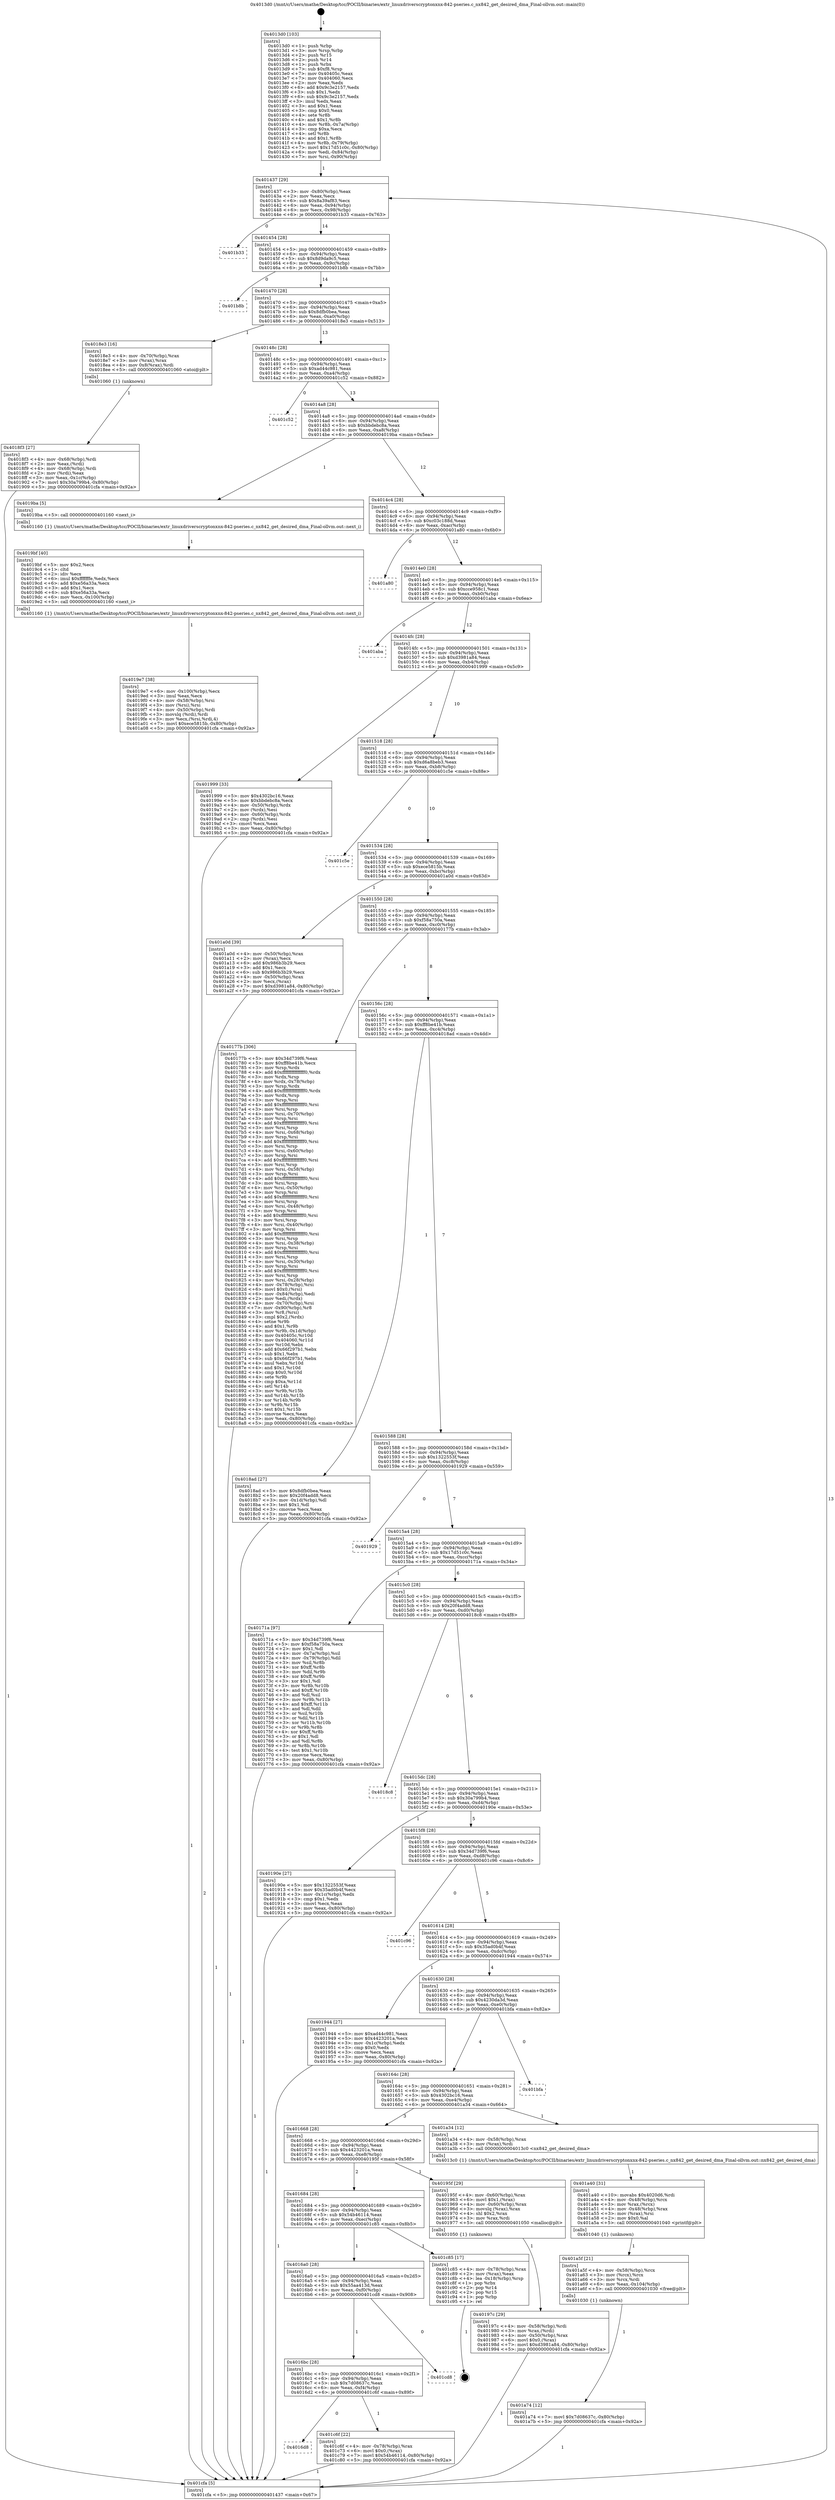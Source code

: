 digraph "0x4013d0" {
  label = "0x4013d0 (/mnt/c/Users/mathe/Desktop/tcc/POCII/binaries/extr_linuxdriverscryptonxnx-842-pseries.c_nx842_get_desired_dma_Final-ollvm.out::main(0))"
  labelloc = "t"
  node[shape=record]

  Entry [label="",width=0.3,height=0.3,shape=circle,fillcolor=black,style=filled]
  "0x401437" [label="{
     0x401437 [29]\l
     | [instrs]\l
     &nbsp;&nbsp;0x401437 \<+3\>: mov -0x80(%rbp),%eax\l
     &nbsp;&nbsp;0x40143a \<+2\>: mov %eax,%ecx\l
     &nbsp;&nbsp;0x40143c \<+6\>: sub $0x8a39af83,%ecx\l
     &nbsp;&nbsp;0x401442 \<+6\>: mov %eax,-0x94(%rbp)\l
     &nbsp;&nbsp;0x401448 \<+6\>: mov %ecx,-0x98(%rbp)\l
     &nbsp;&nbsp;0x40144e \<+6\>: je 0000000000401b33 \<main+0x763\>\l
  }"]
  "0x401b33" [label="{
     0x401b33\l
  }", style=dashed]
  "0x401454" [label="{
     0x401454 [28]\l
     | [instrs]\l
     &nbsp;&nbsp;0x401454 \<+5\>: jmp 0000000000401459 \<main+0x89\>\l
     &nbsp;&nbsp;0x401459 \<+6\>: mov -0x94(%rbp),%eax\l
     &nbsp;&nbsp;0x40145f \<+5\>: sub $0x8d9da9c5,%eax\l
     &nbsp;&nbsp;0x401464 \<+6\>: mov %eax,-0x9c(%rbp)\l
     &nbsp;&nbsp;0x40146a \<+6\>: je 0000000000401b8b \<main+0x7bb\>\l
  }"]
  Exit [label="",width=0.3,height=0.3,shape=circle,fillcolor=black,style=filled,peripheries=2]
  "0x401b8b" [label="{
     0x401b8b\l
  }", style=dashed]
  "0x401470" [label="{
     0x401470 [28]\l
     | [instrs]\l
     &nbsp;&nbsp;0x401470 \<+5\>: jmp 0000000000401475 \<main+0xa5\>\l
     &nbsp;&nbsp;0x401475 \<+6\>: mov -0x94(%rbp),%eax\l
     &nbsp;&nbsp;0x40147b \<+5\>: sub $0x8dfb0bea,%eax\l
     &nbsp;&nbsp;0x401480 \<+6\>: mov %eax,-0xa0(%rbp)\l
     &nbsp;&nbsp;0x401486 \<+6\>: je 00000000004018e3 \<main+0x513\>\l
  }"]
  "0x4016d8" [label="{
     0x4016d8\l
  }", style=dashed]
  "0x4018e3" [label="{
     0x4018e3 [16]\l
     | [instrs]\l
     &nbsp;&nbsp;0x4018e3 \<+4\>: mov -0x70(%rbp),%rax\l
     &nbsp;&nbsp;0x4018e7 \<+3\>: mov (%rax),%rax\l
     &nbsp;&nbsp;0x4018ea \<+4\>: mov 0x8(%rax),%rdi\l
     &nbsp;&nbsp;0x4018ee \<+5\>: call 0000000000401060 \<atoi@plt\>\l
     | [calls]\l
     &nbsp;&nbsp;0x401060 \{1\} (unknown)\l
  }"]
  "0x40148c" [label="{
     0x40148c [28]\l
     | [instrs]\l
     &nbsp;&nbsp;0x40148c \<+5\>: jmp 0000000000401491 \<main+0xc1\>\l
     &nbsp;&nbsp;0x401491 \<+6\>: mov -0x94(%rbp),%eax\l
     &nbsp;&nbsp;0x401497 \<+5\>: sub $0xad44c981,%eax\l
     &nbsp;&nbsp;0x40149c \<+6\>: mov %eax,-0xa4(%rbp)\l
     &nbsp;&nbsp;0x4014a2 \<+6\>: je 0000000000401c52 \<main+0x882\>\l
  }"]
  "0x401c6f" [label="{
     0x401c6f [22]\l
     | [instrs]\l
     &nbsp;&nbsp;0x401c6f \<+4\>: mov -0x78(%rbp),%rax\l
     &nbsp;&nbsp;0x401c73 \<+6\>: movl $0x0,(%rax)\l
     &nbsp;&nbsp;0x401c79 \<+7\>: movl $0x54b46114,-0x80(%rbp)\l
     &nbsp;&nbsp;0x401c80 \<+5\>: jmp 0000000000401cfa \<main+0x92a\>\l
  }"]
  "0x401c52" [label="{
     0x401c52\l
  }", style=dashed]
  "0x4014a8" [label="{
     0x4014a8 [28]\l
     | [instrs]\l
     &nbsp;&nbsp;0x4014a8 \<+5\>: jmp 00000000004014ad \<main+0xdd\>\l
     &nbsp;&nbsp;0x4014ad \<+6\>: mov -0x94(%rbp),%eax\l
     &nbsp;&nbsp;0x4014b3 \<+5\>: sub $0xbbdebc8a,%eax\l
     &nbsp;&nbsp;0x4014b8 \<+6\>: mov %eax,-0xa8(%rbp)\l
     &nbsp;&nbsp;0x4014be \<+6\>: je 00000000004019ba \<main+0x5ea\>\l
  }"]
  "0x4016bc" [label="{
     0x4016bc [28]\l
     | [instrs]\l
     &nbsp;&nbsp;0x4016bc \<+5\>: jmp 00000000004016c1 \<main+0x2f1\>\l
     &nbsp;&nbsp;0x4016c1 \<+6\>: mov -0x94(%rbp),%eax\l
     &nbsp;&nbsp;0x4016c7 \<+5\>: sub $0x7d08637c,%eax\l
     &nbsp;&nbsp;0x4016cc \<+6\>: mov %eax,-0xf4(%rbp)\l
     &nbsp;&nbsp;0x4016d2 \<+6\>: je 0000000000401c6f \<main+0x89f\>\l
  }"]
  "0x4019ba" [label="{
     0x4019ba [5]\l
     | [instrs]\l
     &nbsp;&nbsp;0x4019ba \<+5\>: call 0000000000401160 \<next_i\>\l
     | [calls]\l
     &nbsp;&nbsp;0x401160 \{1\} (/mnt/c/Users/mathe/Desktop/tcc/POCII/binaries/extr_linuxdriverscryptonxnx-842-pseries.c_nx842_get_desired_dma_Final-ollvm.out::next_i)\l
  }"]
  "0x4014c4" [label="{
     0x4014c4 [28]\l
     | [instrs]\l
     &nbsp;&nbsp;0x4014c4 \<+5\>: jmp 00000000004014c9 \<main+0xf9\>\l
     &nbsp;&nbsp;0x4014c9 \<+6\>: mov -0x94(%rbp),%eax\l
     &nbsp;&nbsp;0x4014cf \<+5\>: sub $0xc03c188d,%eax\l
     &nbsp;&nbsp;0x4014d4 \<+6\>: mov %eax,-0xac(%rbp)\l
     &nbsp;&nbsp;0x4014da \<+6\>: je 0000000000401a80 \<main+0x6b0\>\l
  }"]
  "0x401cd8" [label="{
     0x401cd8\l
  }", style=dashed]
  "0x401a80" [label="{
     0x401a80\l
  }", style=dashed]
  "0x4014e0" [label="{
     0x4014e0 [28]\l
     | [instrs]\l
     &nbsp;&nbsp;0x4014e0 \<+5\>: jmp 00000000004014e5 \<main+0x115\>\l
     &nbsp;&nbsp;0x4014e5 \<+6\>: mov -0x94(%rbp),%eax\l
     &nbsp;&nbsp;0x4014eb \<+5\>: sub $0xcce958c1,%eax\l
     &nbsp;&nbsp;0x4014f0 \<+6\>: mov %eax,-0xb0(%rbp)\l
     &nbsp;&nbsp;0x4014f6 \<+6\>: je 0000000000401aba \<main+0x6ea\>\l
  }"]
  "0x4016a0" [label="{
     0x4016a0 [28]\l
     | [instrs]\l
     &nbsp;&nbsp;0x4016a0 \<+5\>: jmp 00000000004016a5 \<main+0x2d5\>\l
     &nbsp;&nbsp;0x4016a5 \<+6\>: mov -0x94(%rbp),%eax\l
     &nbsp;&nbsp;0x4016ab \<+5\>: sub $0x55aa413d,%eax\l
     &nbsp;&nbsp;0x4016b0 \<+6\>: mov %eax,-0xf0(%rbp)\l
     &nbsp;&nbsp;0x4016b6 \<+6\>: je 0000000000401cd8 \<main+0x908\>\l
  }"]
  "0x401aba" [label="{
     0x401aba\l
  }", style=dashed]
  "0x4014fc" [label="{
     0x4014fc [28]\l
     | [instrs]\l
     &nbsp;&nbsp;0x4014fc \<+5\>: jmp 0000000000401501 \<main+0x131\>\l
     &nbsp;&nbsp;0x401501 \<+6\>: mov -0x94(%rbp),%eax\l
     &nbsp;&nbsp;0x401507 \<+5\>: sub $0xd3981a84,%eax\l
     &nbsp;&nbsp;0x40150c \<+6\>: mov %eax,-0xb4(%rbp)\l
     &nbsp;&nbsp;0x401512 \<+6\>: je 0000000000401999 \<main+0x5c9\>\l
  }"]
  "0x401c85" [label="{
     0x401c85 [17]\l
     | [instrs]\l
     &nbsp;&nbsp;0x401c85 \<+4\>: mov -0x78(%rbp),%rax\l
     &nbsp;&nbsp;0x401c89 \<+2\>: mov (%rax),%eax\l
     &nbsp;&nbsp;0x401c8b \<+4\>: lea -0x18(%rbp),%rsp\l
     &nbsp;&nbsp;0x401c8f \<+1\>: pop %rbx\l
     &nbsp;&nbsp;0x401c90 \<+2\>: pop %r14\l
     &nbsp;&nbsp;0x401c92 \<+2\>: pop %r15\l
     &nbsp;&nbsp;0x401c94 \<+1\>: pop %rbp\l
     &nbsp;&nbsp;0x401c95 \<+1\>: ret\l
  }"]
  "0x401999" [label="{
     0x401999 [33]\l
     | [instrs]\l
     &nbsp;&nbsp;0x401999 \<+5\>: mov $0x4302bc16,%eax\l
     &nbsp;&nbsp;0x40199e \<+5\>: mov $0xbbdebc8a,%ecx\l
     &nbsp;&nbsp;0x4019a3 \<+4\>: mov -0x50(%rbp),%rdx\l
     &nbsp;&nbsp;0x4019a7 \<+2\>: mov (%rdx),%esi\l
     &nbsp;&nbsp;0x4019a9 \<+4\>: mov -0x60(%rbp),%rdx\l
     &nbsp;&nbsp;0x4019ad \<+2\>: cmp (%rdx),%esi\l
     &nbsp;&nbsp;0x4019af \<+3\>: cmovl %ecx,%eax\l
     &nbsp;&nbsp;0x4019b2 \<+3\>: mov %eax,-0x80(%rbp)\l
     &nbsp;&nbsp;0x4019b5 \<+5\>: jmp 0000000000401cfa \<main+0x92a\>\l
  }"]
  "0x401518" [label="{
     0x401518 [28]\l
     | [instrs]\l
     &nbsp;&nbsp;0x401518 \<+5\>: jmp 000000000040151d \<main+0x14d\>\l
     &nbsp;&nbsp;0x40151d \<+6\>: mov -0x94(%rbp),%eax\l
     &nbsp;&nbsp;0x401523 \<+5\>: sub $0xd6a8beb3,%eax\l
     &nbsp;&nbsp;0x401528 \<+6\>: mov %eax,-0xb8(%rbp)\l
     &nbsp;&nbsp;0x40152e \<+6\>: je 0000000000401c5e \<main+0x88e\>\l
  }"]
  "0x401a74" [label="{
     0x401a74 [12]\l
     | [instrs]\l
     &nbsp;&nbsp;0x401a74 \<+7\>: movl $0x7d08637c,-0x80(%rbp)\l
     &nbsp;&nbsp;0x401a7b \<+5\>: jmp 0000000000401cfa \<main+0x92a\>\l
  }"]
  "0x401c5e" [label="{
     0x401c5e\l
  }", style=dashed]
  "0x401534" [label="{
     0x401534 [28]\l
     | [instrs]\l
     &nbsp;&nbsp;0x401534 \<+5\>: jmp 0000000000401539 \<main+0x169\>\l
     &nbsp;&nbsp;0x401539 \<+6\>: mov -0x94(%rbp),%eax\l
     &nbsp;&nbsp;0x40153f \<+5\>: sub $0xece5815b,%eax\l
     &nbsp;&nbsp;0x401544 \<+6\>: mov %eax,-0xbc(%rbp)\l
     &nbsp;&nbsp;0x40154a \<+6\>: je 0000000000401a0d \<main+0x63d\>\l
  }"]
  "0x401a5f" [label="{
     0x401a5f [21]\l
     | [instrs]\l
     &nbsp;&nbsp;0x401a5f \<+4\>: mov -0x58(%rbp),%rcx\l
     &nbsp;&nbsp;0x401a63 \<+3\>: mov (%rcx),%rcx\l
     &nbsp;&nbsp;0x401a66 \<+3\>: mov %rcx,%rdi\l
     &nbsp;&nbsp;0x401a69 \<+6\>: mov %eax,-0x104(%rbp)\l
     &nbsp;&nbsp;0x401a6f \<+5\>: call 0000000000401030 \<free@plt\>\l
     | [calls]\l
     &nbsp;&nbsp;0x401030 \{1\} (unknown)\l
  }"]
  "0x401a0d" [label="{
     0x401a0d [39]\l
     | [instrs]\l
     &nbsp;&nbsp;0x401a0d \<+4\>: mov -0x50(%rbp),%rax\l
     &nbsp;&nbsp;0x401a11 \<+2\>: mov (%rax),%ecx\l
     &nbsp;&nbsp;0x401a13 \<+6\>: add $0x986b3b29,%ecx\l
     &nbsp;&nbsp;0x401a19 \<+3\>: add $0x1,%ecx\l
     &nbsp;&nbsp;0x401a1c \<+6\>: sub $0x986b3b29,%ecx\l
     &nbsp;&nbsp;0x401a22 \<+4\>: mov -0x50(%rbp),%rax\l
     &nbsp;&nbsp;0x401a26 \<+2\>: mov %ecx,(%rax)\l
     &nbsp;&nbsp;0x401a28 \<+7\>: movl $0xd3981a84,-0x80(%rbp)\l
     &nbsp;&nbsp;0x401a2f \<+5\>: jmp 0000000000401cfa \<main+0x92a\>\l
  }"]
  "0x401550" [label="{
     0x401550 [28]\l
     | [instrs]\l
     &nbsp;&nbsp;0x401550 \<+5\>: jmp 0000000000401555 \<main+0x185\>\l
     &nbsp;&nbsp;0x401555 \<+6\>: mov -0x94(%rbp),%eax\l
     &nbsp;&nbsp;0x40155b \<+5\>: sub $0xf58a750a,%eax\l
     &nbsp;&nbsp;0x401560 \<+6\>: mov %eax,-0xc0(%rbp)\l
     &nbsp;&nbsp;0x401566 \<+6\>: je 000000000040177b \<main+0x3ab\>\l
  }"]
  "0x401a40" [label="{
     0x401a40 [31]\l
     | [instrs]\l
     &nbsp;&nbsp;0x401a40 \<+10\>: movabs $0x4020d6,%rdi\l
     &nbsp;&nbsp;0x401a4a \<+4\>: mov -0x48(%rbp),%rcx\l
     &nbsp;&nbsp;0x401a4e \<+3\>: mov %rax,(%rcx)\l
     &nbsp;&nbsp;0x401a51 \<+4\>: mov -0x48(%rbp),%rax\l
     &nbsp;&nbsp;0x401a55 \<+3\>: mov (%rax),%rsi\l
     &nbsp;&nbsp;0x401a58 \<+2\>: mov $0x0,%al\l
     &nbsp;&nbsp;0x401a5a \<+5\>: call 0000000000401040 \<printf@plt\>\l
     | [calls]\l
     &nbsp;&nbsp;0x401040 \{1\} (unknown)\l
  }"]
  "0x40177b" [label="{
     0x40177b [306]\l
     | [instrs]\l
     &nbsp;&nbsp;0x40177b \<+5\>: mov $0x34d739f6,%eax\l
     &nbsp;&nbsp;0x401780 \<+5\>: mov $0xff8be41b,%ecx\l
     &nbsp;&nbsp;0x401785 \<+3\>: mov %rsp,%rdx\l
     &nbsp;&nbsp;0x401788 \<+4\>: add $0xfffffffffffffff0,%rdx\l
     &nbsp;&nbsp;0x40178c \<+3\>: mov %rdx,%rsp\l
     &nbsp;&nbsp;0x40178f \<+4\>: mov %rdx,-0x78(%rbp)\l
     &nbsp;&nbsp;0x401793 \<+3\>: mov %rsp,%rdx\l
     &nbsp;&nbsp;0x401796 \<+4\>: add $0xfffffffffffffff0,%rdx\l
     &nbsp;&nbsp;0x40179a \<+3\>: mov %rdx,%rsp\l
     &nbsp;&nbsp;0x40179d \<+3\>: mov %rsp,%rsi\l
     &nbsp;&nbsp;0x4017a0 \<+4\>: add $0xfffffffffffffff0,%rsi\l
     &nbsp;&nbsp;0x4017a4 \<+3\>: mov %rsi,%rsp\l
     &nbsp;&nbsp;0x4017a7 \<+4\>: mov %rsi,-0x70(%rbp)\l
     &nbsp;&nbsp;0x4017ab \<+3\>: mov %rsp,%rsi\l
     &nbsp;&nbsp;0x4017ae \<+4\>: add $0xfffffffffffffff0,%rsi\l
     &nbsp;&nbsp;0x4017b2 \<+3\>: mov %rsi,%rsp\l
     &nbsp;&nbsp;0x4017b5 \<+4\>: mov %rsi,-0x68(%rbp)\l
     &nbsp;&nbsp;0x4017b9 \<+3\>: mov %rsp,%rsi\l
     &nbsp;&nbsp;0x4017bc \<+4\>: add $0xfffffffffffffff0,%rsi\l
     &nbsp;&nbsp;0x4017c0 \<+3\>: mov %rsi,%rsp\l
     &nbsp;&nbsp;0x4017c3 \<+4\>: mov %rsi,-0x60(%rbp)\l
     &nbsp;&nbsp;0x4017c7 \<+3\>: mov %rsp,%rsi\l
     &nbsp;&nbsp;0x4017ca \<+4\>: add $0xfffffffffffffff0,%rsi\l
     &nbsp;&nbsp;0x4017ce \<+3\>: mov %rsi,%rsp\l
     &nbsp;&nbsp;0x4017d1 \<+4\>: mov %rsi,-0x58(%rbp)\l
     &nbsp;&nbsp;0x4017d5 \<+3\>: mov %rsp,%rsi\l
     &nbsp;&nbsp;0x4017d8 \<+4\>: add $0xfffffffffffffff0,%rsi\l
     &nbsp;&nbsp;0x4017dc \<+3\>: mov %rsi,%rsp\l
     &nbsp;&nbsp;0x4017df \<+4\>: mov %rsi,-0x50(%rbp)\l
     &nbsp;&nbsp;0x4017e3 \<+3\>: mov %rsp,%rsi\l
     &nbsp;&nbsp;0x4017e6 \<+4\>: add $0xfffffffffffffff0,%rsi\l
     &nbsp;&nbsp;0x4017ea \<+3\>: mov %rsi,%rsp\l
     &nbsp;&nbsp;0x4017ed \<+4\>: mov %rsi,-0x48(%rbp)\l
     &nbsp;&nbsp;0x4017f1 \<+3\>: mov %rsp,%rsi\l
     &nbsp;&nbsp;0x4017f4 \<+4\>: add $0xfffffffffffffff0,%rsi\l
     &nbsp;&nbsp;0x4017f8 \<+3\>: mov %rsi,%rsp\l
     &nbsp;&nbsp;0x4017fb \<+4\>: mov %rsi,-0x40(%rbp)\l
     &nbsp;&nbsp;0x4017ff \<+3\>: mov %rsp,%rsi\l
     &nbsp;&nbsp;0x401802 \<+4\>: add $0xfffffffffffffff0,%rsi\l
     &nbsp;&nbsp;0x401806 \<+3\>: mov %rsi,%rsp\l
     &nbsp;&nbsp;0x401809 \<+4\>: mov %rsi,-0x38(%rbp)\l
     &nbsp;&nbsp;0x40180d \<+3\>: mov %rsp,%rsi\l
     &nbsp;&nbsp;0x401810 \<+4\>: add $0xfffffffffffffff0,%rsi\l
     &nbsp;&nbsp;0x401814 \<+3\>: mov %rsi,%rsp\l
     &nbsp;&nbsp;0x401817 \<+4\>: mov %rsi,-0x30(%rbp)\l
     &nbsp;&nbsp;0x40181b \<+3\>: mov %rsp,%rsi\l
     &nbsp;&nbsp;0x40181e \<+4\>: add $0xfffffffffffffff0,%rsi\l
     &nbsp;&nbsp;0x401822 \<+3\>: mov %rsi,%rsp\l
     &nbsp;&nbsp;0x401825 \<+4\>: mov %rsi,-0x28(%rbp)\l
     &nbsp;&nbsp;0x401829 \<+4\>: mov -0x78(%rbp),%rsi\l
     &nbsp;&nbsp;0x40182d \<+6\>: movl $0x0,(%rsi)\l
     &nbsp;&nbsp;0x401833 \<+6\>: mov -0x84(%rbp),%edi\l
     &nbsp;&nbsp;0x401839 \<+2\>: mov %edi,(%rdx)\l
     &nbsp;&nbsp;0x40183b \<+4\>: mov -0x70(%rbp),%rsi\l
     &nbsp;&nbsp;0x40183f \<+7\>: mov -0x90(%rbp),%r8\l
     &nbsp;&nbsp;0x401846 \<+3\>: mov %r8,(%rsi)\l
     &nbsp;&nbsp;0x401849 \<+3\>: cmpl $0x2,(%rdx)\l
     &nbsp;&nbsp;0x40184c \<+4\>: setne %r9b\l
     &nbsp;&nbsp;0x401850 \<+4\>: and $0x1,%r9b\l
     &nbsp;&nbsp;0x401854 \<+4\>: mov %r9b,-0x1d(%rbp)\l
     &nbsp;&nbsp;0x401858 \<+8\>: mov 0x40405c,%r10d\l
     &nbsp;&nbsp;0x401860 \<+8\>: mov 0x404060,%r11d\l
     &nbsp;&nbsp;0x401868 \<+3\>: mov %r10d,%ebx\l
     &nbsp;&nbsp;0x40186b \<+6\>: add $0x66f297b1,%ebx\l
     &nbsp;&nbsp;0x401871 \<+3\>: sub $0x1,%ebx\l
     &nbsp;&nbsp;0x401874 \<+6\>: sub $0x66f297b1,%ebx\l
     &nbsp;&nbsp;0x40187a \<+4\>: imul %ebx,%r10d\l
     &nbsp;&nbsp;0x40187e \<+4\>: and $0x1,%r10d\l
     &nbsp;&nbsp;0x401882 \<+4\>: cmp $0x0,%r10d\l
     &nbsp;&nbsp;0x401886 \<+4\>: sete %r9b\l
     &nbsp;&nbsp;0x40188a \<+4\>: cmp $0xa,%r11d\l
     &nbsp;&nbsp;0x40188e \<+4\>: setl %r14b\l
     &nbsp;&nbsp;0x401892 \<+3\>: mov %r9b,%r15b\l
     &nbsp;&nbsp;0x401895 \<+3\>: and %r14b,%r15b\l
     &nbsp;&nbsp;0x401898 \<+3\>: xor %r14b,%r9b\l
     &nbsp;&nbsp;0x40189b \<+3\>: or %r9b,%r15b\l
     &nbsp;&nbsp;0x40189e \<+4\>: test $0x1,%r15b\l
     &nbsp;&nbsp;0x4018a2 \<+3\>: cmovne %ecx,%eax\l
     &nbsp;&nbsp;0x4018a5 \<+3\>: mov %eax,-0x80(%rbp)\l
     &nbsp;&nbsp;0x4018a8 \<+5\>: jmp 0000000000401cfa \<main+0x92a\>\l
  }"]
  "0x40156c" [label="{
     0x40156c [28]\l
     | [instrs]\l
     &nbsp;&nbsp;0x40156c \<+5\>: jmp 0000000000401571 \<main+0x1a1\>\l
     &nbsp;&nbsp;0x401571 \<+6\>: mov -0x94(%rbp),%eax\l
     &nbsp;&nbsp;0x401577 \<+5\>: sub $0xff8be41b,%eax\l
     &nbsp;&nbsp;0x40157c \<+6\>: mov %eax,-0xc4(%rbp)\l
     &nbsp;&nbsp;0x401582 \<+6\>: je 00000000004018ad \<main+0x4dd\>\l
  }"]
  "0x4019e7" [label="{
     0x4019e7 [38]\l
     | [instrs]\l
     &nbsp;&nbsp;0x4019e7 \<+6\>: mov -0x100(%rbp),%ecx\l
     &nbsp;&nbsp;0x4019ed \<+3\>: imul %eax,%ecx\l
     &nbsp;&nbsp;0x4019f0 \<+4\>: mov -0x58(%rbp),%rsi\l
     &nbsp;&nbsp;0x4019f4 \<+3\>: mov (%rsi),%rsi\l
     &nbsp;&nbsp;0x4019f7 \<+4\>: mov -0x50(%rbp),%rdi\l
     &nbsp;&nbsp;0x4019fb \<+3\>: movslq (%rdi),%rdi\l
     &nbsp;&nbsp;0x4019fe \<+3\>: mov %ecx,(%rsi,%rdi,4)\l
     &nbsp;&nbsp;0x401a01 \<+7\>: movl $0xece5815b,-0x80(%rbp)\l
     &nbsp;&nbsp;0x401a08 \<+5\>: jmp 0000000000401cfa \<main+0x92a\>\l
  }"]
  "0x4018ad" [label="{
     0x4018ad [27]\l
     | [instrs]\l
     &nbsp;&nbsp;0x4018ad \<+5\>: mov $0x8dfb0bea,%eax\l
     &nbsp;&nbsp;0x4018b2 \<+5\>: mov $0x20f4add8,%ecx\l
     &nbsp;&nbsp;0x4018b7 \<+3\>: mov -0x1d(%rbp),%dl\l
     &nbsp;&nbsp;0x4018ba \<+3\>: test $0x1,%dl\l
     &nbsp;&nbsp;0x4018bd \<+3\>: cmovne %ecx,%eax\l
     &nbsp;&nbsp;0x4018c0 \<+3\>: mov %eax,-0x80(%rbp)\l
     &nbsp;&nbsp;0x4018c3 \<+5\>: jmp 0000000000401cfa \<main+0x92a\>\l
  }"]
  "0x401588" [label="{
     0x401588 [28]\l
     | [instrs]\l
     &nbsp;&nbsp;0x401588 \<+5\>: jmp 000000000040158d \<main+0x1bd\>\l
     &nbsp;&nbsp;0x40158d \<+6\>: mov -0x94(%rbp),%eax\l
     &nbsp;&nbsp;0x401593 \<+5\>: sub $0x1322553f,%eax\l
     &nbsp;&nbsp;0x401598 \<+6\>: mov %eax,-0xc8(%rbp)\l
     &nbsp;&nbsp;0x40159e \<+6\>: je 0000000000401929 \<main+0x559\>\l
  }"]
  "0x4019bf" [label="{
     0x4019bf [40]\l
     | [instrs]\l
     &nbsp;&nbsp;0x4019bf \<+5\>: mov $0x2,%ecx\l
     &nbsp;&nbsp;0x4019c4 \<+1\>: cltd\l
     &nbsp;&nbsp;0x4019c5 \<+2\>: idiv %ecx\l
     &nbsp;&nbsp;0x4019c7 \<+6\>: imul $0xfffffffe,%edx,%ecx\l
     &nbsp;&nbsp;0x4019cd \<+6\>: add $0xe56a33a,%ecx\l
     &nbsp;&nbsp;0x4019d3 \<+3\>: add $0x1,%ecx\l
     &nbsp;&nbsp;0x4019d6 \<+6\>: sub $0xe56a33a,%ecx\l
     &nbsp;&nbsp;0x4019dc \<+6\>: mov %ecx,-0x100(%rbp)\l
     &nbsp;&nbsp;0x4019e2 \<+5\>: call 0000000000401160 \<next_i\>\l
     | [calls]\l
     &nbsp;&nbsp;0x401160 \{1\} (/mnt/c/Users/mathe/Desktop/tcc/POCII/binaries/extr_linuxdriverscryptonxnx-842-pseries.c_nx842_get_desired_dma_Final-ollvm.out::next_i)\l
  }"]
  "0x401929" [label="{
     0x401929\l
  }", style=dashed]
  "0x4015a4" [label="{
     0x4015a4 [28]\l
     | [instrs]\l
     &nbsp;&nbsp;0x4015a4 \<+5\>: jmp 00000000004015a9 \<main+0x1d9\>\l
     &nbsp;&nbsp;0x4015a9 \<+6\>: mov -0x94(%rbp),%eax\l
     &nbsp;&nbsp;0x4015af \<+5\>: sub $0x17d51c0c,%eax\l
     &nbsp;&nbsp;0x4015b4 \<+6\>: mov %eax,-0xcc(%rbp)\l
     &nbsp;&nbsp;0x4015ba \<+6\>: je 000000000040171a \<main+0x34a\>\l
  }"]
  "0x40197c" [label="{
     0x40197c [29]\l
     | [instrs]\l
     &nbsp;&nbsp;0x40197c \<+4\>: mov -0x58(%rbp),%rdi\l
     &nbsp;&nbsp;0x401980 \<+3\>: mov %rax,(%rdi)\l
     &nbsp;&nbsp;0x401983 \<+4\>: mov -0x50(%rbp),%rax\l
     &nbsp;&nbsp;0x401987 \<+6\>: movl $0x0,(%rax)\l
     &nbsp;&nbsp;0x40198d \<+7\>: movl $0xd3981a84,-0x80(%rbp)\l
     &nbsp;&nbsp;0x401994 \<+5\>: jmp 0000000000401cfa \<main+0x92a\>\l
  }"]
  "0x40171a" [label="{
     0x40171a [97]\l
     | [instrs]\l
     &nbsp;&nbsp;0x40171a \<+5\>: mov $0x34d739f6,%eax\l
     &nbsp;&nbsp;0x40171f \<+5\>: mov $0xf58a750a,%ecx\l
     &nbsp;&nbsp;0x401724 \<+2\>: mov $0x1,%dl\l
     &nbsp;&nbsp;0x401726 \<+4\>: mov -0x7a(%rbp),%sil\l
     &nbsp;&nbsp;0x40172a \<+4\>: mov -0x79(%rbp),%dil\l
     &nbsp;&nbsp;0x40172e \<+3\>: mov %sil,%r8b\l
     &nbsp;&nbsp;0x401731 \<+4\>: xor $0xff,%r8b\l
     &nbsp;&nbsp;0x401735 \<+3\>: mov %dil,%r9b\l
     &nbsp;&nbsp;0x401738 \<+4\>: xor $0xff,%r9b\l
     &nbsp;&nbsp;0x40173c \<+3\>: xor $0x1,%dl\l
     &nbsp;&nbsp;0x40173f \<+3\>: mov %r8b,%r10b\l
     &nbsp;&nbsp;0x401742 \<+4\>: and $0xff,%r10b\l
     &nbsp;&nbsp;0x401746 \<+3\>: and %dl,%sil\l
     &nbsp;&nbsp;0x401749 \<+3\>: mov %r9b,%r11b\l
     &nbsp;&nbsp;0x40174c \<+4\>: and $0xff,%r11b\l
     &nbsp;&nbsp;0x401750 \<+3\>: and %dl,%dil\l
     &nbsp;&nbsp;0x401753 \<+3\>: or %sil,%r10b\l
     &nbsp;&nbsp;0x401756 \<+3\>: or %dil,%r11b\l
     &nbsp;&nbsp;0x401759 \<+3\>: xor %r11b,%r10b\l
     &nbsp;&nbsp;0x40175c \<+3\>: or %r9b,%r8b\l
     &nbsp;&nbsp;0x40175f \<+4\>: xor $0xff,%r8b\l
     &nbsp;&nbsp;0x401763 \<+3\>: or $0x1,%dl\l
     &nbsp;&nbsp;0x401766 \<+3\>: and %dl,%r8b\l
     &nbsp;&nbsp;0x401769 \<+3\>: or %r8b,%r10b\l
     &nbsp;&nbsp;0x40176c \<+4\>: test $0x1,%r10b\l
     &nbsp;&nbsp;0x401770 \<+3\>: cmovne %ecx,%eax\l
     &nbsp;&nbsp;0x401773 \<+3\>: mov %eax,-0x80(%rbp)\l
     &nbsp;&nbsp;0x401776 \<+5\>: jmp 0000000000401cfa \<main+0x92a\>\l
  }"]
  "0x4015c0" [label="{
     0x4015c0 [28]\l
     | [instrs]\l
     &nbsp;&nbsp;0x4015c0 \<+5\>: jmp 00000000004015c5 \<main+0x1f5\>\l
     &nbsp;&nbsp;0x4015c5 \<+6\>: mov -0x94(%rbp),%eax\l
     &nbsp;&nbsp;0x4015cb \<+5\>: sub $0x20f4add8,%eax\l
     &nbsp;&nbsp;0x4015d0 \<+6\>: mov %eax,-0xd0(%rbp)\l
     &nbsp;&nbsp;0x4015d6 \<+6\>: je 00000000004018c8 \<main+0x4f8\>\l
  }"]
  "0x401cfa" [label="{
     0x401cfa [5]\l
     | [instrs]\l
     &nbsp;&nbsp;0x401cfa \<+5\>: jmp 0000000000401437 \<main+0x67\>\l
  }"]
  "0x4013d0" [label="{
     0x4013d0 [103]\l
     | [instrs]\l
     &nbsp;&nbsp;0x4013d0 \<+1\>: push %rbp\l
     &nbsp;&nbsp;0x4013d1 \<+3\>: mov %rsp,%rbp\l
     &nbsp;&nbsp;0x4013d4 \<+2\>: push %r15\l
     &nbsp;&nbsp;0x4013d6 \<+2\>: push %r14\l
     &nbsp;&nbsp;0x4013d8 \<+1\>: push %rbx\l
     &nbsp;&nbsp;0x4013d9 \<+7\>: sub $0xf8,%rsp\l
     &nbsp;&nbsp;0x4013e0 \<+7\>: mov 0x40405c,%eax\l
     &nbsp;&nbsp;0x4013e7 \<+7\>: mov 0x404060,%ecx\l
     &nbsp;&nbsp;0x4013ee \<+2\>: mov %eax,%edx\l
     &nbsp;&nbsp;0x4013f0 \<+6\>: add $0x9c3e2157,%edx\l
     &nbsp;&nbsp;0x4013f6 \<+3\>: sub $0x1,%edx\l
     &nbsp;&nbsp;0x4013f9 \<+6\>: sub $0x9c3e2157,%edx\l
     &nbsp;&nbsp;0x4013ff \<+3\>: imul %edx,%eax\l
     &nbsp;&nbsp;0x401402 \<+3\>: and $0x1,%eax\l
     &nbsp;&nbsp;0x401405 \<+3\>: cmp $0x0,%eax\l
     &nbsp;&nbsp;0x401408 \<+4\>: sete %r8b\l
     &nbsp;&nbsp;0x40140c \<+4\>: and $0x1,%r8b\l
     &nbsp;&nbsp;0x401410 \<+4\>: mov %r8b,-0x7a(%rbp)\l
     &nbsp;&nbsp;0x401414 \<+3\>: cmp $0xa,%ecx\l
     &nbsp;&nbsp;0x401417 \<+4\>: setl %r8b\l
     &nbsp;&nbsp;0x40141b \<+4\>: and $0x1,%r8b\l
     &nbsp;&nbsp;0x40141f \<+4\>: mov %r8b,-0x79(%rbp)\l
     &nbsp;&nbsp;0x401423 \<+7\>: movl $0x17d51c0c,-0x80(%rbp)\l
     &nbsp;&nbsp;0x40142a \<+6\>: mov %edi,-0x84(%rbp)\l
     &nbsp;&nbsp;0x401430 \<+7\>: mov %rsi,-0x90(%rbp)\l
  }"]
  "0x401684" [label="{
     0x401684 [28]\l
     | [instrs]\l
     &nbsp;&nbsp;0x401684 \<+5\>: jmp 0000000000401689 \<main+0x2b9\>\l
     &nbsp;&nbsp;0x401689 \<+6\>: mov -0x94(%rbp),%eax\l
     &nbsp;&nbsp;0x40168f \<+5\>: sub $0x54b46114,%eax\l
     &nbsp;&nbsp;0x401694 \<+6\>: mov %eax,-0xec(%rbp)\l
     &nbsp;&nbsp;0x40169a \<+6\>: je 0000000000401c85 \<main+0x8b5\>\l
  }"]
  "0x4018f3" [label="{
     0x4018f3 [27]\l
     | [instrs]\l
     &nbsp;&nbsp;0x4018f3 \<+4\>: mov -0x68(%rbp),%rdi\l
     &nbsp;&nbsp;0x4018f7 \<+2\>: mov %eax,(%rdi)\l
     &nbsp;&nbsp;0x4018f9 \<+4\>: mov -0x68(%rbp),%rdi\l
     &nbsp;&nbsp;0x4018fd \<+2\>: mov (%rdi),%eax\l
     &nbsp;&nbsp;0x4018ff \<+3\>: mov %eax,-0x1c(%rbp)\l
     &nbsp;&nbsp;0x401902 \<+7\>: movl $0x30a799b4,-0x80(%rbp)\l
     &nbsp;&nbsp;0x401909 \<+5\>: jmp 0000000000401cfa \<main+0x92a\>\l
  }"]
  "0x40195f" [label="{
     0x40195f [29]\l
     | [instrs]\l
     &nbsp;&nbsp;0x40195f \<+4\>: mov -0x60(%rbp),%rax\l
     &nbsp;&nbsp;0x401963 \<+6\>: movl $0x1,(%rax)\l
     &nbsp;&nbsp;0x401969 \<+4\>: mov -0x60(%rbp),%rax\l
     &nbsp;&nbsp;0x40196d \<+3\>: movslq (%rax),%rax\l
     &nbsp;&nbsp;0x401970 \<+4\>: shl $0x2,%rax\l
     &nbsp;&nbsp;0x401974 \<+3\>: mov %rax,%rdi\l
     &nbsp;&nbsp;0x401977 \<+5\>: call 0000000000401050 \<malloc@plt\>\l
     | [calls]\l
     &nbsp;&nbsp;0x401050 \{1\} (unknown)\l
  }"]
  "0x4018c8" [label="{
     0x4018c8\l
  }", style=dashed]
  "0x4015dc" [label="{
     0x4015dc [28]\l
     | [instrs]\l
     &nbsp;&nbsp;0x4015dc \<+5\>: jmp 00000000004015e1 \<main+0x211\>\l
     &nbsp;&nbsp;0x4015e1 \<+6\>: mov -0x94(%rbp),%eax\l
     &nbsp;&nbsp;0x4015e7 \<+5\>: sub $0x30a799b4,%eax\l
     &nbsp;&nbsp;0x4015ec \<+6\>: mov %eax,-0xd4(%rbp)\l
     &nbsp;&nbsp;0x4015f2 \<+6\>: je 000000000040190e \<main+0x53e\>\l
  }"]
  "0x401668" [label="{
     0x401668 [28]\l
     | [instrs]\l
     &nbsp;&nbsp;0x401668 \<+5\>: jmp 000000000040166d \<main+0x29d\>\l
     &nbsp;&nbsp;0x40166d \<+6\>: mov -0x94(%rbp),%eax\l
     &nbsp;&nbsp;0x401673 \<+5\>: sub $0x4423201a,%eax\l
     &nbsp;&nbsp;0x401678 \<+6\>: mov %eax,-0xe8(%rbp)\l
     &nbsp;&nbsp;0x40167e \<+6\>: je 000000000040195f \<main+0x58f\>\l
  }"]
  "0x40190e" [label="{
     0x40190e [27]\l
     | [instrs]\l
     &nbsp;&nbsp;0x40190e \<+5\>: mov $0x1322553f,%eax\l
     &nbsp;&nbsp;0x401913 \<+5\>: mov $0x35ad0b4f,%ecx\l
     &nbsp;&nbsp;0x401918 \<+3\>: mov -0x1c(%rbp),%edx\l
     &nbsp;&nbsp;0x40191b \<+3\>: cmp $0x1,%edx\l
     &nbsp;&nbsp;0x40191e \<+3\>: cmovl %ecx,%eax\l
     &nbsp;&nbsp;0x401921 \<+3\>: mov %eax,-0x80(%rbp)\l
     &nbsp;&nbsp;0x401924 \<+5\>: jmp 0000000000401cfa \<main+0x92a\>\l
  }"]
  "0x4015f8" [label="{
     0x4015f8 [28]\l
     | [instrs]\l
     &nbsp;&nbsp;0x4015f8 \<+5\>: jmp 00000000004015fd \<main+0x22d\>\l
     &nbsp;&nbsp;0x4015fd \<+6\>: mov -0x94(%rbp),%eax\l
     &nbsp;&nbsp;0x401603 \<+5\>: sub $0x34d739f6,%eax\l
     &nbsp;&nbsp;0x401608 \<+6\>: mov %eax,-0xd8(%rbp)\l
     &nbsp;&nbsp;0x40160e \<+6\>: je 0000000000401c96 \<main+0x8c6\>\l
  }"]
  "0x401a34" [label="{
     0x401a34 [12]\l
     | [instrs]\l
     &nbsp;&nbsp;0x401a34 \<+4\>: mov -0x58(%rbp),%rax\l
     &nbsp;&nbsp;0x401a38 \<+3\>: mov (%rax),%rdi\l
     &nbsp;&nbsp;0x401a3b \<+5\>: call 00000000004013c0 \<nx842_get_desired_dma\>\l
     | [calls]\l
     &nbsp;&nbsp;0x4013c0 \{1\} (/mnt/c/Users/mathe/Desktop/tcc/POCII/binaries/extr_linuxdriverscryptonxnx-842-pseries.c_nx842_get_desired_dma_Final-ollvm.out::nx842_get_desired_dma)\l
  }"]
  "0x401c96" [label="{
     0x401c96\l
  }", style=dashed]
  "0x401614" [label="{
     0x401614 [28]\l
     | [instrs]\l
     &nbsp;&nbsp;0x401614 \<+5\>: jmp 0000000000401619 \<main+0x249\>\l
     &nbsp;&nbsp;0x401619 \<+6\>: mov -0x94(%rbp),%eax\l
     &nbsp;&nbsp;0x40161f \<+5\>: sub $0x35ad0b4f,%eax\l
     &nbsp;&nbsp;0x401624 \<+6\>: mov %eax,-0xdc(%rbp)\l
     &nbsp;&nbsp;0x40162a \<+6\>: je 0000000000401944 \<main+0x574\>\l
  }"]
  "0x40164c" [label="{
     0x40164c [28]\l
     | [instrs]\l
     &nbsp;&nbsp;0x40164c \<+5\>: jmp 0000000000401651 \<main+0x281\>\l
     &nbsp;&nbsp;0x401651 \<+6\>: mov -0x94(%rbp),%eax\l
     &nbsp;&nbsp;0x401657 \<+5\>: sub $0x4302bc16,%eax\l
     &nbsp;&nbsp;0x40165c \<+6\>: mov %eax,-0xe4(%rbp)\l
     &nbsp;&nbsp;0x401662 \<+6\>: je 0000000000401a34 \<main+0x664\>\l
  }"]
  "0x401944" [label="{
     0x401944 [27]\l
     | [instrs]\l
     &nbsp;&nbsp;0x401944 \<+5\>: mov $0xad44c981,%eax\l
     &nbsp;&nbsp;0x401949 \<+5\>: mov $0x4423201a,%ecx\l
     &nbsp;&nbsp;0x40194e \<+3\>: mov -0x1c(%rbp),%edx\l
     &nbsp;&nbsp;0x401951 \<+3\>: cmp $0x0,%edx\l
     &nbsp;&nbsp;0x401954 \<+3\>: cmove %ecx,%eax\l
     &nbsp;&nbsp;0x401957 \<+3\>: mov %eax,-0x80(%rbp)\l
     &nbsp;&nbsp;0x40195a \<+5\>: jmp 0000000000401cfa \<main+0x92a\>\l
  }"]
  "0x401630" [label="{
     0x401630 [28]\l
     | [instrs]\l
     &nbsp;&nbsp;0x401630 \<+5\>: jmp 0000000000401635 \<main+0x265\>\l
     &nbsp;&nbsp;0x401635 \<+6\>: mov -0x94(%rbp),%eax\l
     &nbsp;&nbsp;0x40163b \<+5\>: sub $0x4230da3d,%eax\l
     &nbsp;&nbsp;0x401640 \<+6\>: mov %eax,-0xe0(%rbp)\l
     &nbsp;&nbsp;0x401646 \<+6\>: je 0000000000401bfa \<main+0x82a\>\l
  }"]
  "0x401bfa" [label="{
     0x401bfa\l
  }", style=dashed]
  Entry -> "0x4013d0" [label=" 1"]
  "0x401437" -> "0x401b33" [label=" 0"]
  "0x401437" -> "0x401454" [label=" 14"]
  "0x401c85" -> Exit [label=" 1"]
  "0x401454" -> "0x401b8b" [label=" 0"]
  "0x401454" -> "0x401470" [label=" 14"]
  "0x401c6f" -> "0x401cfa" [label=" 1"]
  "0x401470" -> "0x4018e3" [label=" 1"]
  "0x401470" -> "0x40148c" [label=" 13"]
  "0x4016bc" -> "0x4016d8" [label=" 0"]
  "0x40148c" -> "0x401c52" [label=" 0"]
  "0x40148c" -> "0x4014a8" [label=" 13"]
  "0x4016bc" -> "0x401c6f" [label=" 1"]
  "0x4014a8" -> "0x4019ba" [label=" 1"]
  "0x4014a8" -> "0x4014c4" [label=" 12"]
  "0x4016a0" -> "0x4016bc" [label=" 1"]
  "0x4014c4" -> "0x401a80" [label=" 0"]
  "0x4014c4" -> "0x4014e0" [label=" 12"]
  "0x4016a0" -> "0x401cd8" [label=" 0"]
  "0x4014e0" -> "0x401aba" [label=" 0"]
  "0x4014e0" -> "0x4014fc" [label=" 12"]
  "0x401684" -> "0x4016a0" [label=" 1"]
  "0x4014fc" -> "0x401999" [label=" 2"]
  "0x4014fc" -> "0x401518" [label=" 10"]
  "0x401684" -> "0x401c85" [label=" 1"]
  "0x401518" -> "0x401c5e" [label=" 0"]
  "0x401518" -> "0x401534" [label=" 10"]
  "0x401a74" -> "0x401cfa" [label=" 1"]
  "0x401534" -> "0x401a0d" [label=" 1"]
  "0x401534" -> "0x401550" [label=" 9"]
  "0x401a5f" -> "0x401a74" [label=" 1"]
  "0x401550" -> "0x40177b" [label=" 1"]
  "0x401550" -> "0x40156c" [label=" 8"]
  "0x401a40" -> "0x401a5f" [label=" 1"]
  "0x40156c" -> "0x4018ad" [label=" 1"]
  "0x40156c" -> "0x401588" [label=" 7"]
  "0x401a34" -> "0x401a40" [label=" 1"]
  "0x401588" -> "0x401929" [label=" 0"]
  "0x401588" -> "0x4015a4" [label=" 7"]
  "0x401a0d" -> "0x401cfa" [label=" 1"]
  "0x4015a4" -> "0x40171a" [label=" 1"]
  "0x4015a4" -> "0x4015c0" [label=" 6"]
  "0x40171a" -> "0x401cfa" [label=" 1"]
  "0x4013d0" -> "0x401437" [label=" 1"]
  "0x401cfa" -> "0x401437" [label=" 13"]
  "0x4019e7" -> "0x401cfa" [label=" 1"]
  "0x40177b" -> "0x401cfa" [label=" 1"]
  "0x4018ad" -> "0x401cfa" [label=" 1"]
  "0x4018e3" -> "0x4018f3" [label=" 1"]
  "0x4018f3" -> "0x401cfa" [label=" 1"]
  "0x4019bf" -> "0x4019e7" [label=" 1"]
  "0x4015c0" -> "0x4018c8" [label=" 0"]
  "0x4015c0" -> "0x4015dc" [label=" 6"]
  "0x4019ba" -> "0x4019bf" [label=" 1"]
  "0x4015dc" -> "0x40190e" [label=" 1"]
  "0x4015dc" -> "0x4015f8" [label=" 5"]
  "0x40190e" -> "0x401cfa" [label=" 1"]
  "0x40197c" -> "0x401cfa" [label=" 1"]
  "0x4015f8" -> "0x401c96" [label=" 0"]
  "0x4015f8" -> "0x401614" [label=" 5"]
  "0x40195f" -> "0x40197c" [label=" 1"]
  "0x401614" -> "0x401944" [label=" 1"]
  "0x401614" -> "0x401630" [label=" 4"]
  "0x401944" -> "0x401cfa" [label=" 1"]
  "0x401668" -> "0x40195f" [label=" 1"]
  "0x401630" -> "0x401bfa" [label=" 0"]
  "0x401630" -> "0x40164c" [label=" 4"]
  "0x401668" -> "0x401684" [label=" 2"]
  "0x40164c" -> "0x401a34" [label=" 1"]
  "0x40164c" -> "0x401668" [label=" 3"]
  "0x401999" -> "0x401cfa" [label=" 2"]
}
